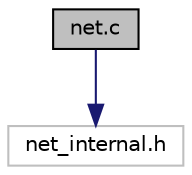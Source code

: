 digraph "net.c"
{
 // LATEX_PDF_SIZE
  edge [fontname="Helvetica",fontsize="10",labelfontname="Helvetica",labelfontsize="10"];
  node [fontname="Helvetica",fontsize="10",shape=record];
  Node1 [label="net.c",height=0.2,width=0.4,color="black", fillcolor="grey75", style="filled", fontcolor="black",tooltip="Network abstraction at transport layer level."];
  Node1 -> Node2 [color="midnightblue",fontsize="10",style="solid",fontname="Helvetica"];
  Node2 [label="net_internal.h",height=0.2,width=0.4,color="grey75", fillcolor="white", style="filled",tooltip=" "];
}

